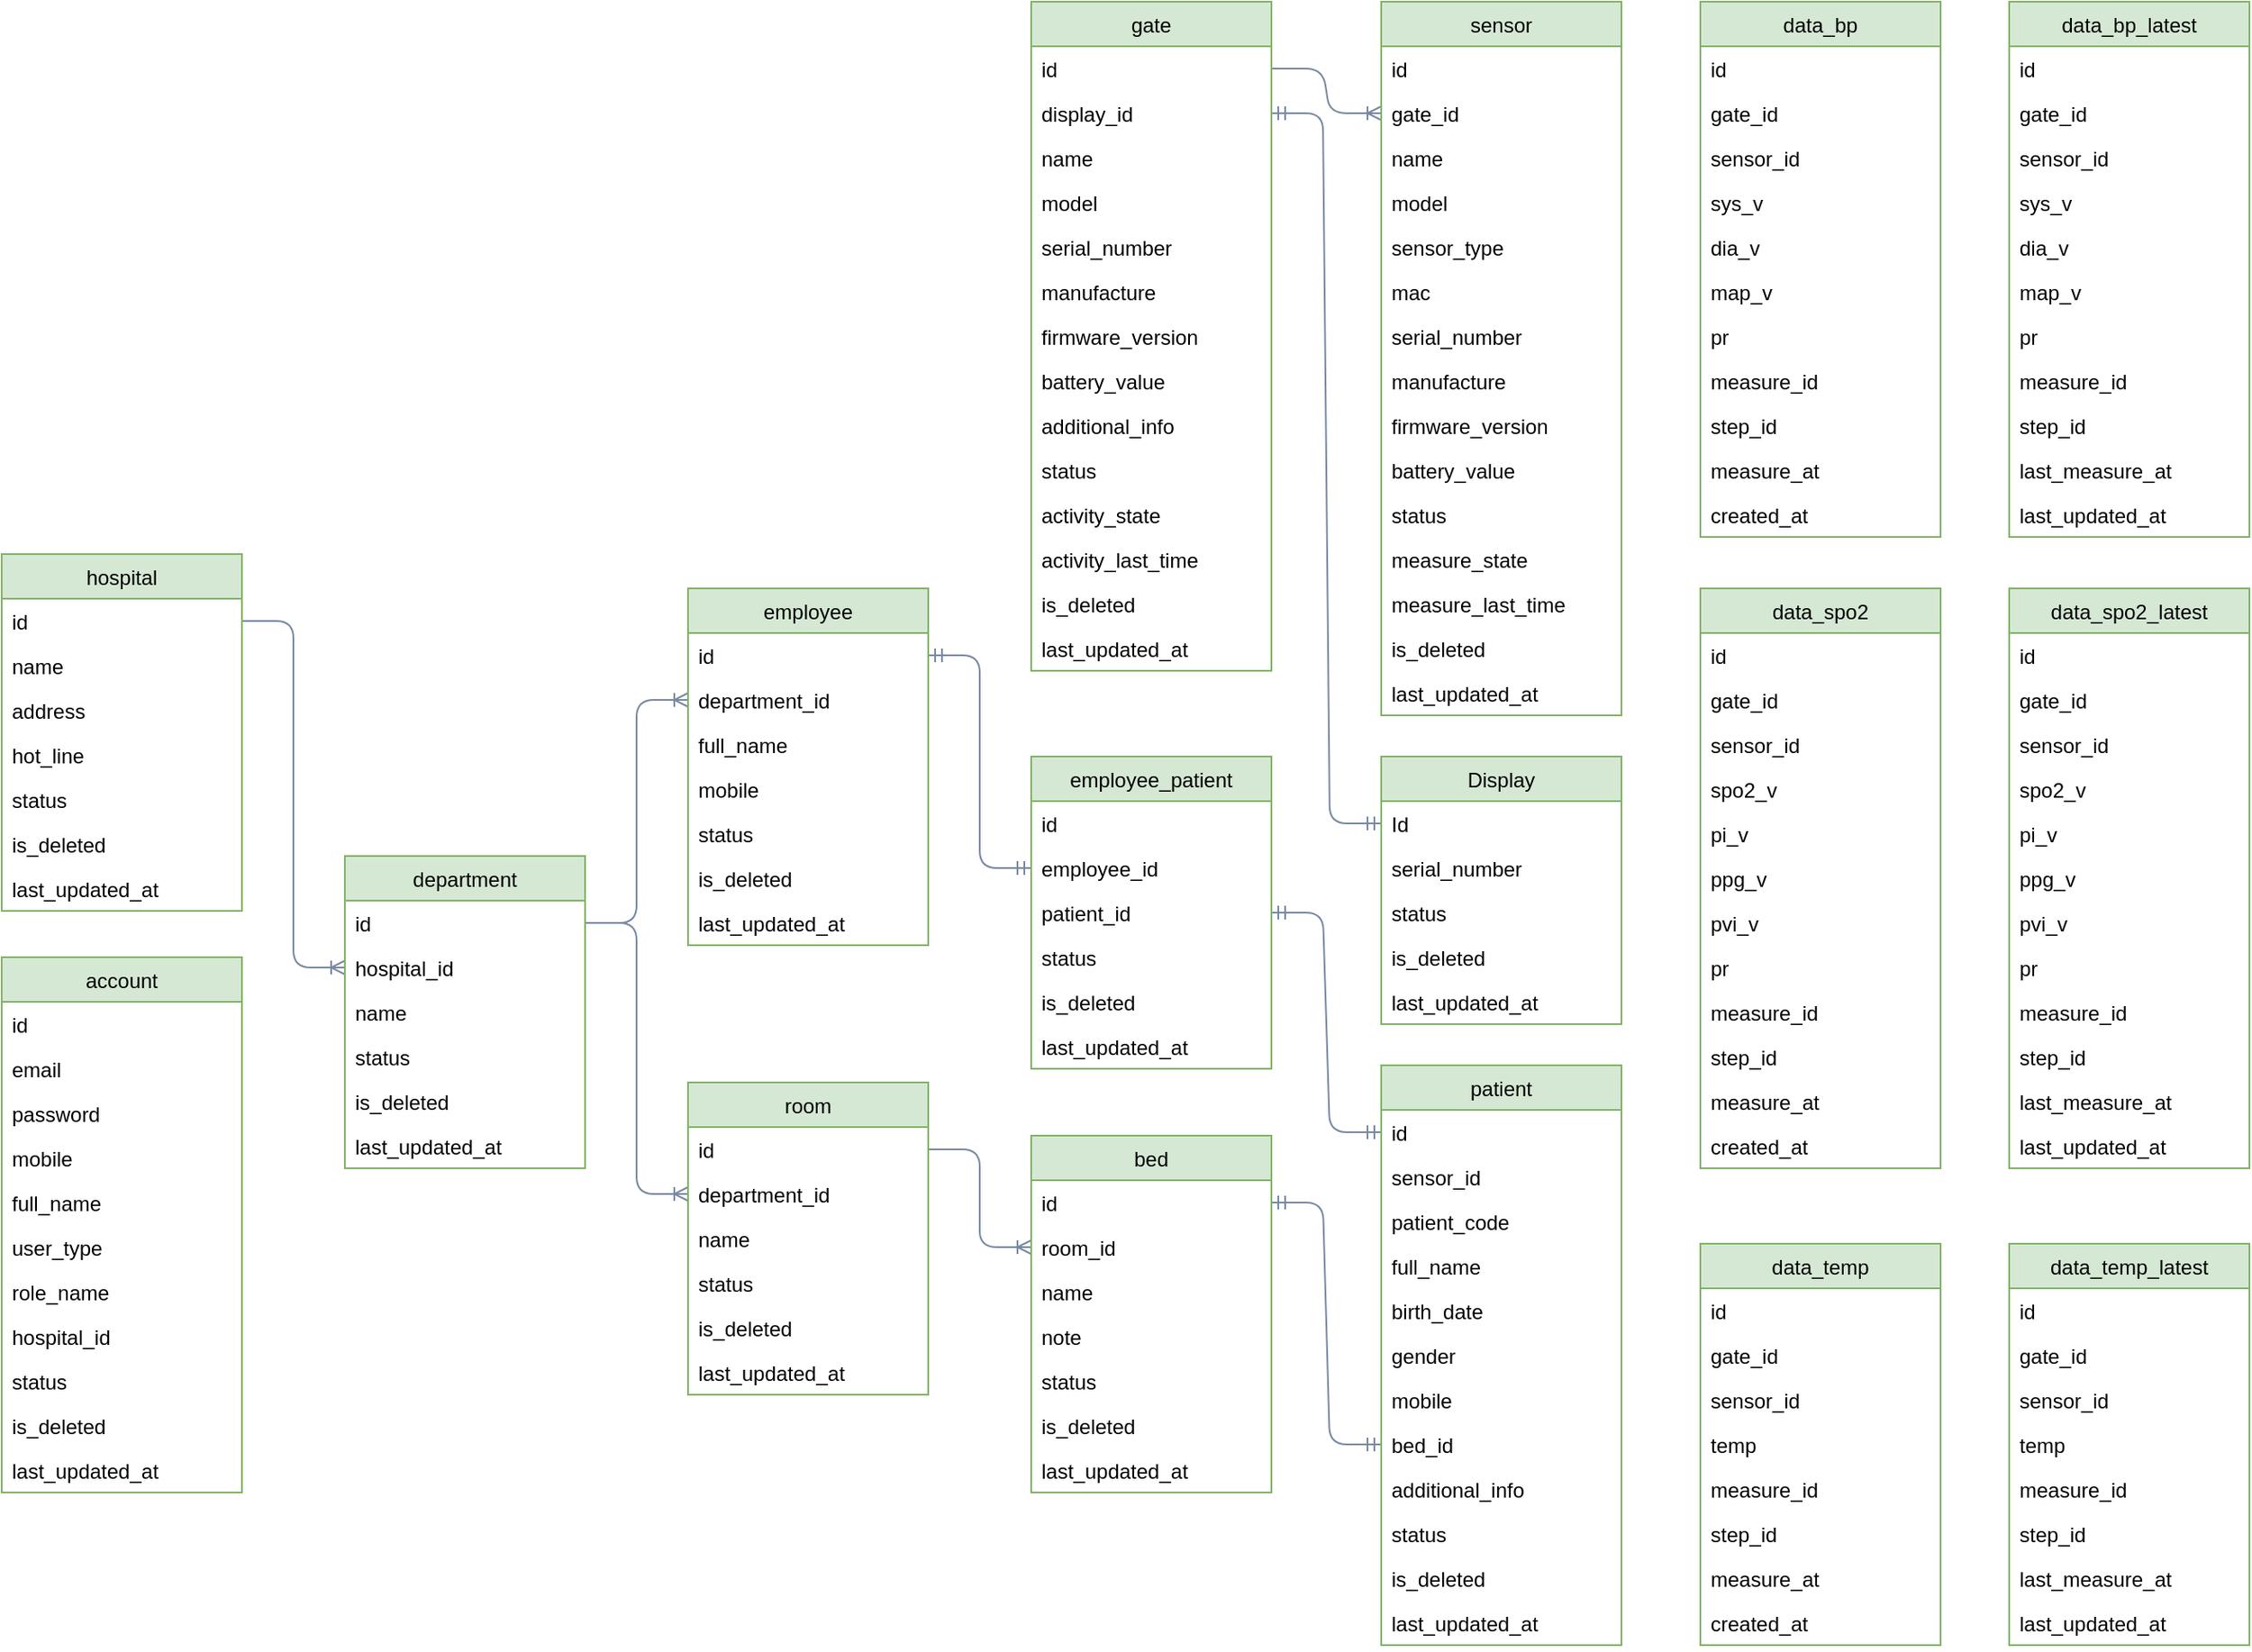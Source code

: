 <mxfile version="13.7.9" type="device"><diagram id="C5RBs43oDa-KdzZeNtuy" name="Page-1"><mxGraphModel dx="2112" dy="1750" grid="1" gridSize="10" guides="1" tooltips="1" connect="1" arrows="1" fold="1" page="1" pageScale="1" pageWidth="827" pageHeight="1169" math="0" shadow="0"><root><mxCell id="WIyWlLk6GJQsqaUBKTNV-0"/><mxCell id="WIyWlLk6GJQsqaUBKTNV-1" parent="WIyWlLk6GJQsqaUBKTNV-0"/><mxCell id="aF7vMDy2un4p1cmMdokC-149" style="edgeStyle=none;rounded=1;sketch=0;orthogonalLoop=1;jettySize=auto;html=1;exitX=0.75;exitY=0;exitDx=0;exitDy=0;strokeColor=#788AA3;fillColor=#B2C9AB;fontColor=#46495D;" parent="WIyWlLk6GJQsqaUBKTNV-1" source="aF7vMDy2un4p1cmMdokC-70" target="aF7vMDy2un4p1cmMdokC-70" edge="1"><mxGeometry relative="1" as="geometry"/></mxCell><mxCell id="aF7vMDy2un4p1cmMdokC-151" value="" style="edgeStyle=entityRelationEdgeStyle;fontSize=12;html=1;endArrow=ERmandOne;startArrow=ERmandOne;strokeColor=#788AA3;fillColor=#B2C9AB;exitX=1;exitY=0.5;exitDx=0;exitDy=0;entryX=0;entryY=0.5;entryDx=0;entryDy=0;" parent="WIyWlLk6GJQsqaUBKTNV-1" source="aF7vMDy2un4p1cmMdokC-120" target="aF7vMDy2un4p1cmMdokC-33" edge="1"><mxGeometry width="100" height="100" relative="1" as="geometry"><mxPoint x="190" y="110" as="sourcePoint"/><mxPoint x="70" y="-251" as="targetPoint"/></mxGeometry></mxCell><mxCell id="aF7vMDy2un4p1cmMdokC-152" value="" style="edgeStyle=entityRelationEdgeStyle;fontSize=12;html=1;endArrow=ERoneToMany;strokeColor=#788AA3;fillColor=#B2C9AB;exitX=1;exitY=0.5;exitDx=0;exitDy=0;entryX=0;entryY=0.5;entryDx=0;entryDy=0;" parent="WIyWlLk6GJQsqaUBKTNV-1" source="aF7vMDy2un4p1cmMdokC-119" target="aF7vMDy2un4p1cmMdokC-135" edge="1"><mxGeometry width="100" height="100" relative="1" as="geometry"><mxPoint x="200" y="210" as="sourcePoint"/><mxPoint x="300" y="110" as="targetPoint"/></mxGeometry></mxCell><mxCell id="aF7vMDy2un4p1cmMdokC-231" value="" style="edgeStyle=entityRelationEdgeStyle;fontSize=12;html=1;endArrow=ERmandOne;startArrow=ERmandOne;strokeColor=#788AA3;fillColor=#B2C9AB;exitX=1;exitY=0.5;exitDx=0;exitDy=0;entryX=0;entryY=0.5;entryDx=0;entryDy=0;" parent="WIyWlLk6GJQsqaUBKTNV-1" source="aF7vMDy2un4p1cmMdokC-210" target="aF7vMDy2un4p1cmMdokC-225" edge="1"><mxGeometry width="100" height="100" relative="1" as="geometry"><mxPoint x="140" y="350" as="sourcePoint"/><mxPoint x="240" y="250" as="targetPoint"/></mxGeometry></mxCell><mxCell id="aF7vMDy2un4p1cmMdokC-232" style="edgeStyle=none;rounded=1;sketch=0;orthogonalLoop=1;jettySize=auto;html=1;exitX=0.75;exitY=0;exitDx=0;exitDy=0;strokeColor=#788AA3;fillColor=#B2C9AB;fontColor=#46495D;" parent="WIyWlLk6GJQsqaUBKTNV-1" source="aF7vMDy2un4p1cmMdokC-223" target="aF7vMDy2un4p1cmMdokC-223" edge="1"><mxGeometry relative="1" as="geometry"/></mxCell><mxCell id="aF7vMDy2un4p1cmMdokC-233" value="" style="edgeStyle=entityRelationEdgeStyle;fontSize=12;html=1;endArrow=ERmandOne;startArrow=ERmandOne;strokeColor=#788AA3;fillColor=#B2C9AB;entryX=0;entryY=0.5;entryDx=0;entryDy=0;exitX=1;exitY=0.5;exitDx=0;exitDy=0;" parent="WIyWlLk6GJQsqaUBKTNV-1" source="aF7vMDy2un4p1cmMdokC-226" target="aF7vMDy2un4p1cmMdokC-184" edge="1"><mxGeometry width="100" height="100" relative="1" as="geometry"><mxPoint x="140" y="350" as="sourcePoint"/><mxPoint x="240" y="250" as="targetPoint"/></mxGeometry></mxCell><mxCell id="aF7vMDy2un4p1cmMdokC-83" value="data_spo2_latest" style="swimlane;fontStyle=0;childLayout=stackLayout;horizontal=1;startSize=26;fillColor=#d5e8d4;horizontalStack=0;resizeParent=1;resizeParentMax=0;resizeLast=0;collapsible=1;marginBottom=0;rounded=0;sketch=0;strokeColor=#82b366;" parent="WIyWlLk6GJQsqaUBKTNV-1" vertex="1"><mxGeometry x="640" y="42" width="140" height="338" as="geometry"/></mxCell><mxCell id="aF7vMDy2un4p1cmMdokC-84" value="id" style="text;strokeColor=none;fillColor=none;align=left;verticalAlign=top;spacingLeft=4;spacingRight=4;overflow=hidden;rotatable=0;points=[[0,0.5],[1,0.5]];portConstraint=eastwest;" parent="aF7vMDy2un4p1cmMdokC-83" vertex="1"><mxGeometry y="26" width="140" height="26" as="geometry"/></mxCell><mxCell id="aF7vMDy2un4p1cmMdokC-85" value="gate_id" style="text;strokeColor=none;fillColor=none;align=left;verticalAlign=top;spacingLeft=4;spacingRight=4;overflow=hidden;rotatable=0;points=[[0,0.5],[1,0.5]];portConstraint=eastwest;" parent="aF7vMDy2un4p1cmMdokC-83" vertex="1"><mxGeometry y="52" width="140" height="26" as="geometry"/></mxCell><mxCell id="aF7vMDy2un4p1cmMdokC-86" value="sensor_id" style="text;strokeColor=none;fillColor=none;align=left;verticalAlign=top;spacingLeft=4;spacingRight=4;overflow=hidden;rotatable=0;points=[[0,0.5],[1,0.5]];portConstraint=eastwest;" parent="aF7vMDy2un4p1cmMdokC-83" vertex="1"><mxGeometry y="78" width="140" height="26" as="geometry"/></mxCell><mxCell id="aF7vMDy2un4p1cmMdokC-87" value="spo2_v" style="text;strokeColor=none;fillColor=none;align=left;verticalAlign=top;spacingLeft=4;spacingRight=4;overflow=hidden;rotatable=0;points=[[0,0.5],[1,0.5]];portConstraint=eastwest;" parent="aF7vMDy2un4p1cmMdokC-83" vertex="1"><mxGeometry y="104" width="140" height="26" as="geometry"/></mxCell><mxCell id="aF7vMDy2un4p1cmMdokC-88" value="pi_v" style="text;strokeColor=none;fillColor=none;align=left;verticalAlign=top;spacingLeft=4;spacingRight=4;overflow=hidden;rotatable=0;points=[[0,0.5],[1,0.5]];portConstraint=eastwest;" parent="aF7vMDy2un4p1cmMdokC-83" vertex="1"><mxGeometry y="130" width="140" height="26" as="geometry"/></mxCell><mxCell id="aF7vMDy2un4p1cmMdokC-89" value="ppg_v" style="text;strokeColor=none;fillColor=none;align=left;verticalAlign=top;spacingLeft=4;spacingRight=4;overflow=hidden;rotatable=0;points=[[0,0.5],[1,0.5]];portConstraint=eastwest;" parent="aF7vMDy2un4p1cmMdokC-83" vertex="1"><mxGeometry y="156" width="140" height="26" as="geometry"/></mxCell><mxCell id="aF7vMDy2un4p1cmMdokC-90" value="pvi_v" style="text;strokeColor=none;fillColor=none;align=left;verticalAlign=top;spacingLeft=4;spacingRight=4;overflow=hidden;rotatable=0;points=[[0,0.5],[1,0.5]];portConstraint=eastwest;" parent="aF7vMDy2un4p1cmMdokC-83" vertex="1"><mxGeometry y="182" width="140" height="26" as="geometry"/></mxCell><mxCell id="aF7vMDy2un4p1cmMdokC-91" value="pr" style="text;strokeColor=none;fillColor=none;align=left;verticalAlign=top;spacingLeft=4;spacingRight=4;overflow=hidden;rotatable=0;points=[[0,0.5],[1,0.5]];portConstraint=eastwest;" parent="aF7vMDy2un4p1cmMdokC-83" vertex="1"><mxGeometry y="208" width="140" height="26" as="geometry"/></mxCell><mxCell id="aF7vMDy2un4p1cmMdokC-92" value="measure_id" style="text;strokeColor=none;fillColor=none;align=left;verticalAlign=top;spacingLeft=4;spacingRight=4;overflow=hidden;rotatable=0;points=[[0,0.5],[1,0.5]];portConstraint=eastwest;" parent="aF7vMDy2un4p1cmMdokC-83" vertex="1"><mxGeometry y="234" width="140" height="26" as="geometry"/></mxCell><mxCell id="aF7vMDy2un4p1cmMdokC-93" value="step_id" style="text;strokeColor=none;fillColor=none;align=left;verticalAlign=top;spacingLeft=4;spacingRight=4;overflow=hidden;rotatable=0;points=[[0,0.5],[1,0.5]];portConstraint=eastwest;" parent="aF7vMDy2un4p1cmMdokC-83" vertex="1"><mxGeometry y="260" width="140" height="26" as="geometry"/></mxCell><mxCell id="aF7vMDy2un4p1cmMdokC-94" value="last_measure_at" style="text;strokeColor=none;fillColor=none;align=left;verticalAlign=top;spacingLeft=4;spacingRight=4;overflow=hidden;rotatable=0;points=[[0,0.5],[1,0.5]];portConstraint=eastwest;" parent="aF7vMDy2un4p1cmMdokC-83" vertex="1"><mxGeometry y="286" width="140" height="26" as="geometry"/></mxCell><mxCell id="aF7vMDy2un4p1cmMdokC-95" value="last_updated_at" style="text;strokeColor=none;fillColor=none;align=left;verticalAlign=top;spacingLeft=4;spacingRight=4;overflow=hidden;rotatable=0;points=[[0,0.5],[1,0.5]];portConstraint=eastwest;" parent="aF7vMDy2un4p1cmMdokC-83" vertex="1"><mxGeometry y="312" width="140" height="26" as="geometry"/></mxCell><mxCell id="aF7vMDy2un4p1cmMdokC-70" value="data_spo2" style="swimlane;fontStyle=0;childLayout=stackLayout;horizontal=1;startSize=26;fillColor=#d5e8d4;horizontalStack=0;resizeParent=1;resizeParentMax=0;resizeLast=0;collapsible=1;marginBottom=0;rounded=0;sketch=0;strokeColor=#82b366;" parent="WIyWlLk6GJQsqaUBKTNV-1" vertex="1"><mxGeometry x="460" y="42" width="140" height="338" as="geometry"/></mxCell><mxCell id="aF7vMDy2un4p1cmMdokC-71" value="id" style="text;strokeColor=none;fillColor=none;align=left;verticalAlign=top;spacingLeft=4;spacingRight=4;overflow=hidden;rotatable=0;points=[[0,0.5],[1,0.5]];portConstraint=eastwest;" parent="aF7vMDy2un4p1cmMdokC-70" vertex="1"><mxGeometry y="26" width="140" height="26" as="geometry"/></mxCell><mxCell id="aF7vMDy2un4p1cmMdokC-72" value="gate_id" style="text;strokeColor=none;fillColor=none;align=left;verticalAlign=top;spacingLeft=4;spacingRight=4;overflow=hidden;rotatable=0;points=[[0,0.5],[1,0.5]];portConstraint=eastwest;" parent="aF7vMDy2un4p1cmMdokC-70" vertex="1"><mxGeometry y="52" width="140" height="26" as="geometry"/></mxCell><mxCell id="aF7vMDy2un4p1cmMdokC-73" value="sensor_id" style="text;strokeColor=none;fillColor=none;align=left;verticalAlign=top;spacingLeft=4;spacingRight=4;overflow=hidden;rotatable=0;points=[[0,0.5],[1,0.5]];portConstraint=eastwest;" parent="aF7vMDy2un4p1cmMdokC-70" vertex="1"><mxGeometry y="78" width="140" height="26" as="geometry"/></mxCell><mxCell id="aF7vMDy2un4p1cmMdokC-74" value="spo2_v" style="text;strokeColor=none;fillColor=none;align=left;verticalAlign=top;spacingLeft=4;spacingRight=4;overflow=hidden;rotatable=0;points=[[0,0.5],[1,0.5]];portConstraint=eastwest;" parent="aF7vMDy2un4p1cmMdokC-70" vertex="1"><mxGeometry y="104" width="140" height="26" as="geometry"/></mxCell><mxCell id="aF7vMDy2un4p1cmMdokC-75" value="pi_v" style="text;strokeColor=none;fillColor=none;align=left;verticalAlign=top;spacingLeft=4;spacingRight=4;overflow=hidden;rotatable=0;points=[[0,0.5],[1,0.5]];portConstraint=eastwest;" parent="aF7vMDy2un4p1cmMdokC-70" vertex="1"><mxGeometry y="130" width="140" height="26" as="geometry"/></mxCell><mxCell id="aF7vMDy2un4p1cmMdokC-76" value="ppg_v" style="text;strokeColor=none;fillColor=none;align=left;verticalAlign=top;spacingLeft=4;spacingRight=4;overflow=hidden;rotatable=0;points=[[0,0.5],[1,0.5]];portConstraint=eastwest;" parent="aF7vMDy2un4p1cmMdokC-70" vertex="1"><mxGeometry y="156" width="140" height="26" as="geometry"/></mxCell><mxCell id="aF7vMDy2un4p1cmMdokC-77" value="pvi_v" style="text;strokeColor=none;fillColor=none;align=left;verticalAlign=top;spacingLeft=4;spacingRight=4;overflow=hidden;rotatable=0;points=[[0,0.5],[1,0.5]];portConstraint=eastwest;" parent="aF7vMDy2un4p1cmMdokC-70" vertex="1"><mxGeometry y="182" width="140" height="26" as="geometry"/></mxCell><mxCell id="aF7vMDy2un4p1cmMdokC-78" value="pr" style="text;strokeColor=none;fillColor=none;align=left;verticalAlign=top;spacingLeft=4;spacingRight=4;overflow=hidden;rotatable=0;points=[[0,0.5],[1,0.5]];portConstraint=eastwest;" parent="aF7vMDy2un4p1cmMdokC-70" vertex="1"><mxGeometry y="208" width="140" height="26" as="geometry"/></mxCell><mxCell id="aF7vMDy2un4p1cmMdokC-79" value="measure_id" style="text;strokeColor=none;fillColor=none;align=left;verticalAlign=top;spacingLeft=4;spacingRight=4;overflow=hidden;rotatable=0;points=[[0,0.5],[1,0.5]];portConstraint=eastwest;" parent="aF7vMDy2un4p1cmMdokC-70" vertex="1"><mxGeometry y="234" width="140" height="26" as="geometry"/></mxCell><mxCell id="aF7vMDy2un4p1cmMdokC-80" value="step_id" style="text;strokeColor=none;fillColor=none;align=left;verticalAlign=top;spacingLeft=4;spacingRight=4;overflow=hidden;rotatable=0;points=[[0,0.5],[1,0.5]];portConstraint=eastwest;" parent="aF7vMDy2un4p1cmMdokC-70" vertex="1"><mxGeometry y="260" width="140" height="26" as="geometry"/></mxCell><mxCell id="aF7vMDy2un4p1cmMdokC-81" value="measure_at" style="text;strokeColor=none;fillColor=none;align=left;verticalAlign=top;spacingLeft=4;spacingRight=4;overflow=hidden;rotatable=0;points=[[0,0.5],[1,0.5]];portConstraint=eastwest;" parent="aF7vMDy2un4p1cmMdokC-70" vertex="1"><mxGeometry y="286" width="140" height="26" as="geometry"/></mxCell><mxCell id="aF7vMDy2un4p1cmMdokC-82" value="created_at" style="text;strokeColor=none;fillColor=none;align=left;verticalAlign=top;spacingLeft=4;spacingRight=4;overflow=hidden;rotatable=0;points=[[0,0.5],[1,0.5]];portConstraint=eastwest;" parent="aF7vMDy2un4p1cmMdokC-70" vertex="1"><mxGeometry y="312" width="140" height="26" as="geometry"/></mxCell><mxCell id="aF7vMDy2un4p1cmMdokC-251" value="" style="edgeStyle=entityRelationEdgeStyle;fontSize=12;html=1;endArrow=ERoneToMany;strokeColor=#788AA3;fillColor=#B2C9AB;entryX=0;entryY=0.5;entryDx=0;entryDy=0;" parent="WIyWlLk6GJQsqaUBKTNV-1" source="aF7vMDy2un4p1cmMdokC-235" target="aF7vMDy2un4p1cmMdokC-244" edge="1"><mxGeometry width="100" height="100" relative="1" as="geometry"><mxPoint x="10" y="567" as="sourcePoint"/><mxPoint x="110" y="467" as="targetPoint"/></mxGeometry></mxCell><mxCell id="aF7vMDy2un4p1cmMdokC-252" value="" style="edgeStyle=entityRelationEdgeStyle;fontSize=12;html=1;endArrow=ERmandOne;startArrow=ERmandOne;strokeColor=#788AA3;fillColor=#B2C9AB;exitX=1;exitY=0.5;exitDx=0;exitDy=0;entryX=0;entryY=0.5;entryDx=0;entryDy=0;" parent="WIyWlLk6GJQsqaUBKTNV-1" source="aF7vMDy2un4p1cmMdokC-243" target="aF7vMDy2un4p1cmMdokC-191" edge="1"><mxGeometry width="100" height="100" relative="1" as="geometry"><mxPoint x="220" y="550" as="sourcePoint"/><mxPoint x="320" y="450" as="targetPoint"/></mxGeometry></mxCell><mxCell id="aF7vMDy2un4p1cmMdokC-269" value="" style="edgeStyle=entityRelationEdgeStyle;fontSize=12;html=1;endArrow=ERoneToMany;strokeColor=#788AA3;fillColor=#B2C9AB;" parent="WIyWlLk6GJQsqaUBKTNV-1" source="aF7vMDy2un4p1cmMdokC-254" target="aF7vMDy2un4p1cmMdokC-263" edge="1"><mxGeometry width="100" height="100" relative="1" as="geometry"><mxPoint x="-240" y="100" as="sourcePoint"/><mxPoint x="-140" as="targetPoint"/></mxGeometry></mxCell><mxCell id="aF7vMDy2un4p1cmMdokC-242" value="bed" style="swimlane;fontStyle=0;childLayout=stackLayout;horizontal=1;startSize=26;fillColor=#d5e8d4;horizontalStack=0;resizeParent=1;resizeParentMax=0;resizeLast=0;collapsible=1;marginBottom=0;rounded=0;sketch=0;strokeColor=#82b366;" parent="WIyWlLk6GJQsqaUBKTNV-1" vertex="1"><mxGeometry x="70" y="361" width="140" height="208" as="geometry"/></mxCell><mxCell id="aF7vMDy2un4p1cmMdokC-243" value="id" style="text;strokeColor=none;fillColor=none;align=left;verticalAlign=top;spacingLeft=4;spacingRight=4;overflow=hidden;rotatable=0;points=[[0,0.5],[1,0.5]];portConstraint=eastwest;" parent="aF7vMDy2un4p1cmMdokC-242" vertex="1"><mxGeometry y="26" width="140" height="26" as="geometry"/></mxCell><mxCell id="aF7vMDy2un4p1cmMdokC-244" value="room_id" style="text;strokeColor=none;fillColor=none;align=left;verticalAlign=top;spacingLeft=4;spacingRight=4;overflow=hidden;rotatable=0;points=[[0,0.5],[1,0.5]];portConstraint=eastwest;" parent="aF7vMDy2un4p1cmMdokC-242" vertex="1"><mxGeometry y="52" width="140" height="26" as="geometry"/></mxCell><mxCell id="aF7vMDy2un4p1cmMdokC-245" value="name" style="text;strokeColor=none;fillColor=none;align=left;verticalAlign=top;spacingLeft=4;spacingRight=4;overflow=hidden;rotatable=0;points=[[0,0.5],[1,0.5]];portConstraint=eastwest;" parent="aF7vMDy2un4p1cmMdokC-242" vertex="1"><mxGeometry y="78" width="140" height="26" as="geometry"/></mxCell><mxCell id="aF7vMDy2un4p1cmMdokC-246" value="note" style="text;strokeColor=none;fillColor=none;align=left;verticalAlign=top;spacingLeft=4;spacingRight=4;overflow=hidden;rotatable=0;points=[[0,0.5],[1,0.5]];portConstraint=eastwest;" parent="aF7vMDy2un4p1cmMdokC-242" vertex="1"><mxGeometry y="104" width="140" height="26" as="geometry"/></mxCell><mxCell id="aF7vMDy2un4p1cmMdokC-247" value="status" style="text;strokeColor=none;fillColor=none;align=left;verticalAlign=top;spacingLeft=4;spacingRight=4;overflow=hidden;rotatable=0;points=[[0,0.5],[1,0.5]];portConstraint=eastwest;" parent="aF7vMDy2un4p1cmMdokC-242" vertex="1"><mxGeometry y="130" width="140" height="26" as="geometry"/></mxCell><mxCell id="aF7vMDy2un4p1cmMdokC-248" value="is_deleted" style="text;strokeColor=none;fillColor=none;align=left;verticalAlign=top;spacingLeft=4;spacingRight=4;overflow=hidden;rotatable=0;points=[[0,0.5],[1,0.5]];portConstraint=eastwest;" parent="aF7vMDy2un4p1cmMdokC-242" vertex="1"><mxGeometry y="156" width="140" height="26" as="geometry"/></mxCell><mxCell id="aF7vMDy2un4p1cmMdokC-249" value="last_updated_at" style="text;strokeColor=none;fillColor=none;align=left;verticalAlign=top;spacingLeft=4;spacingRight=4;overflow=hidden;rotatable=0;points=[[0,0.5],[1,0.5]];portConstraint=eastwest;" parent="aF7vMDy2un4p1cmMdokC-242" vertex="1"><mxGeometry y="182" width="140" height="26" as="geometry"/></mxCell><mxCell id="aF7vMDy2un4p1cmMdokC-223" value="employee_patient" style="swimlane;fontStyle=0;childLayout=stackLayout;horizontal=1;startSize=26;fillColor=#d5e8d4;horizontalStack=0;resizeParent=1;resizeParentMax=0;resizeLast=0;collapsible=1;marginBottom=0;rounded=0;sketch=0;strokeColor=#82b366;" parent="WIyWlLk6GJQsqaUBKTNV-1" vertex="1"><mxGeometry x="70" y="140" width="140" height="182" as="geometry"/></mxCell><mxCell id="aF7vMDy2un4p1cmMdokC-224" value="id" style="text;strokeColor=none;fillColor=none;align=left;verticalAlign=top;spacingLeft=4;spacingRight=4;overflow=hidden;rotatable=0;points=[[0,0.5],[1,0.5]];portConstraint=eastwest;" parent="aF7vMDy2un4p1cmMdokC-223" vertex="1"><mxGeometry y="26" width="140" height="26" as="geometry"/></mxCell><mxCell id="aF7vMDy2un4p1cmMdokC-225" value="employee_id" style="text;strokeColor=none;fillColor=none;align=left;verticalAlign=top;spacingLeft=4;spacingRight=4;overflow=hidden;rotatable=0;points=[[0,0.5],[1,0.5]];portConstraint=eastwest;" parent="aF7vMDy2un4p1cmMdokC-223" vertex="1"><mxGeometry y="52" width="140" height="26" as="geometry"/></mxCell><mxCell id="aF7vMDy2un4p1cmMdokC-226" value="patient_id" style="text;strokeColor=none;fillColor=none;align=left;verticalAlign=top;spacingLeft=4;spacingRight=4;overflow=hidden;rotatable=0;points=[[0,0.5],[1,0.5]];portConstraint=eastwest;" parent="aF7vMDy2un4p1cmMdokC-223" vertex="1"><mxGeometry y="78" width="140" height="26" as="geometry"/></mxCell><mxCell id="aF7vMDy2un4p1cmMdokC-227" value="status" style="text;strokeColor=none;fillColor=none;align=left;verticalAlign=top;spacingLeft=4;spacingRight=4;overflow=hidden;rotatable=0;points=[[0,0.5],[1,0.5]];portConstraint=eastwest;" parent="aF7vMDy2un4p1cmMdokC-223" vertex="1"><mxGeometry y="104" width="140" height="26" as="geometry"/></mxCell><mxCell id="aF7vMDy2un4p1cmMdokC-228" value="is_deleted" style="text;strokeColor=none;fillColor=none;align=left;verticalAlign=top;spacingLeft=4;spacingRight=4;overflow=hidden;rotatable=0;points=[[0,0.5],[1,0.5]];portConstraint=eastwest;" parent="aF7vMDy2un4p1cmMdokC-223" vertex="1"><mxGeometry y="130" width="140" height="26" as="geometry"/></mxCell><mxCell id="aF7vMDy2un4p1cmMdokC-229" value="last_updated_at" style="text;strokeColor=none;fillColor=none;align=left;verticalAlign=top;spacingLeft=4;spacingRight=4;overflow=hidden;rotatable=0;points=[[0,0.5],[1,0.5]];portConstraint=eastwest;" parent="aF7vMDy2un4p1cmMdokC-223" vertex="1"><mxGeometry y="156" width="140" height="26" as="geometry"/></mxCell><mxCell id="aF7vMDy2un4p1cmMdokC-272" value="" style="edgeStyle=entityRelationEdgeStyle;fontSize=12;html=1;endArrow=ERoneToMany;strokeColor=#788AA3;fillColor=#B2C9AB;entryX=0;entryY=0.5;entryDx=0;entryDy=0;" parent="WIyWlLk6GJQsqaUBKTNV-1" source="aF7vMDy2un4p1cmMdokC-262" target="aF7vMDy2un4p1cmMdokC-236" edge="1"><mxGeometry width="100" height="100" relative="1" as="geometry"><mxPoint x="-200" y="461" as="sourcePoint"/><mxPoint x="-100" y="361" as="targetPoint"/></mxGeometry></mxCell><mxCell id="aF7vMDy2un4p1cmMdokC-234" value="room" style="swimlane;fontStyle=0;childLayout=stackLayout;horizontal=1;startSize=26;fillColor=#d5e8d4;horizontalStack=0;resizeParent=1;resizeParentMax=0;resizeLast=0;collapsible=1;marginBottom=0;rounded=0;sketch=0;strokeColor=#82b366;" parent="WIyWlLk6GJQsqaUBKTNV-1" vertex="1"><mxGeometry x="-130" y="330" width="140" height="182" as="geometry"/></mxCell><mxCell id="aF7vMDy2un4p1cmMdokC-235" value="id" style="text;strokeColor=none;fillColor=none;align=left;verticalAlign=top;spacingLeft=4;spacingRight=4;overflow=hidden;rotatable=0;points=[[0,0.5],[1,0.5]];portConstraint=eastwest;" parent="aF7vMDy2un4p1cmMdokC-234" vertex="1"><mxGeometry y="26" width="140" height="26" as="geometry"/></mxCell><mxCell id="aF7vMDy2un4p1cmMdokC-236" value="department_id" style="text;strokeColor=none;fillColor=none;align=left;verticalAlign=top;spacingLeft=4;spacingRight=4;overflow=hidden;rotatable=0;points=[[0,0.5],[1,0.5]];portConstraint=eastwest;" parent="aF7vMDy2un4p1cmMdokC-234" vertex="1"><mxGeometry y="52" width="140" height="26" as="geometry"/></mxCell><mxCell id="aF7vMDy2un4p1cmMdokC-237" value="name" style="text;strokeColor=none;fillColor=none;align=left;verticalAlign=top;spacingLeft=4;spacingRight=4;overflow=hidden;rotatable=0;points=[[0,0.5],[1,0.5]];portConstraint=eastwest;" parent="aF7vMDy2un4p1cmMdokC-234" vertex="1"><mxGeometry y="78" width="140" height="26" as="geometry"/></mxCell><mxCell id="aF7vMDy2un4p1cmMdokC-238" value="status" style="text;strokeColor=none;fillColor=none;align=left;verticalAlign=top;spacingLeft=4;spacingRight=4;overflow=hidden;rotatable=0;points=[[0,0.5],[1,0.5]];portConstraint=eastwest;" parent="aF7vMDy2un4p1cmMdokC-234" vertex="1"><mxGeometry y="104" width="140" height="26" as="geometry"/></mxCell><mxCell id="aF7vMDy2un4p1cmMdokC-239" value="is_deleted" style="text;strokeColor=none;fillColor=none;align=left;verticalAlign=top;spacingLeft=4;spacingRight=4;overflow=hidden;rotatable=0;points=[[0,0.5],[1,0.5]];portConstraint=eastwest;" parent="aF7vMDy2un4p1cmMdokC-234" vertex="1"><mxGeometry y="130" width="140" height="26" as="geometry"/></mxCell><mxCell id="aF7vMDy2un4p1cmMdokC-240" value="last_updated_at" style="text;strokeColor=none;fillColor=none;align=left;verticalAlign=top;spacingLeft=4;spacingRight=4;overflow=hidden;rotatable=0;points=[[0,0.5],[1,0.5]];portConstraint=eastwest;" parent="aF7vMDy2un4p1cmMdokC-234" vertex="1"><mxGeometry y="156" width="140" height="26" as="geometry"/></mxCell><mxCell id="aF7vMDy2un4p1cmMdokC-273" value="" style="edgeStyle=entityRelationEdgeStyle;fontSize=12;html=1;endArrow=ERoneToMany;strokeColor=#788AA3;fillColor=#B2C9AB;entryX=0;entryY=0.5;entryDx=0;entryDy=0;" parent="WIyWlLk6GJQsqaUBKTNV-1" source="aF7vMDy2un4p1cmMdokC-262" target="aF7vMDy2un4p1cmMdokC-211" edge="1"><mxGeometry width="100" height="100" relative="1" as="geometry"><mxPoint x="-20" y="300" as="sourcePoint"/><mxPoint x="80" y="200" as="targetPoint"/></mxGeometry></mxCell><mxCell id="aF7vMDy2un4p1cmMdokC-209" value="employee" style="swimlane;fontStyle=0;childLayout=stackLayout;horizontal=1;startSize=26;fillColor=#d5e8d4;horizontalStack=0;resizeParent=1;resizeParentMax=0;resizeLast=0;collapsible=1;marginBottom=0;rounded=0;sketch=0;strokeColor=#82b366;" parent="WIyWlLk6GJQsqaUBKTNV-1" vertex="1"><mxGeometry x="-130" y="42" width="140" height="208" as="geometry"/></mxCell><mxCell id="aF7vMDy2un4p1cmMdokC-210" value="id" style="text;strokeColor=none;fillColor=none;align=left;verticalAlign=top;spacingLeft=4;spacingRight=4;overflow=hidden;rotatable=0;points=[[0,0.5],[1,0.5]];portConstraint=eastwest;" parent="aF7vMDy2un4p1cmMdokC-209" vertex="1"><mxGeometry y="26" width="140" height="26" as="geometry"/></mxCell><mxCell id="aF7vMDy2un4p1cmMdokC-211" value="department_id" style="text;strokeColor=none;fillColor=none;align=left;verticalAlign=top;spacingLeft=4;spacingRight=4;overflow=hidden;rotatable=0;points=[[0,0.5],[1,0.5]];portConstraint=eastwest;" parent="aF7vMDy2un4p1cmMdokC-209" vertex="1"><mxGeometry y="52" width="140" height="26" as="geometry"/></mxCell><mxCell id="aF7vMDy2un4p1cmMdokC-212" value="full_name" style="text;strokeColor=none;fillColor=none;align=left;verticalAlign=top;spacingLeft=4;spacingRight=4;overflow=hidden;rotatable=0;points=[[0,0.5],[1,0.5]];portConstraint=eastwest;" parent="aF7vMDy2un4p1cmMdokC-209" vertex="1"><mxGeometry y="78" width="140" height="26" as="geometry"/></mxCell><mxCell id="aF7vMDy2un4p1cmMdokC-213" value="mobile" style="text;strokeColor=none;fillColor=none;align=left;verticalAlign=top;spacingLeft=4;spacingRight=4;overflow=hidden;rotatable=0;points=[[0,0.5],[1,0.5]];portConstraint=eastwest;" parent="aF7vMDy2un4p1cmMdokC-209" vertex="1"><mxGeometry y="104" width="140" height="26" as="geometry"/></mxCell><mxCell id="aF7vMDy2un4p1cmMdokC-214" value="status" style="text;strokeColor=none;fillColor=none;align=left;verticalAlign=top;spacingLeft=4;spacingRight=4;overflow=hidden;rotatable=0;points=[[0,0.5],[1,0.5]];portConstraint=eastwest;" parent="aF7vMDy2un4p1cmMdokC-209" vertex="1"><mxGeometry y="130" width="140" height="26" as="geometry"/></mxCell><mxCell id="aF7vMDy2un4p1cmMdokC-215" value="is_deleted" style="text;strokeColor=none;fillColor=none;align=left;verticalAlign=top;spacingLeft=4;spacingRight=4;overflow=hidden;rotatable=0;points=[[0,0.5],[1,0.5]];portConstraint=eastwest;" parent="aF7vMDy2un4p1cmMdokC-209" vertex="1"><mxGeometry y="156" width="140" height="26" as="geometry"/></mxCell><mxCell id="aF7vMDy2un4p1cmMdokC-216" value="last_updated_at" style="text;strokeColor=none;fillColor=none;align=left;verticalAlign=top;spacingLeft=4;spacingRight=4;overflow=hidden;rotatable=0;points=[[0,0.5],[1,0.5]];portConstraint=eastwest;" parent="aF7vMDy2un4p1cmMdokC-209" vertex="1"><mxGeometry y="182" width="140" height="26" as="geometry"/></mxCell><mxCell id="aF7vMDy2un4p1cmMdokC-261" value="department" style="swimlane;fontStyle=0;childLayout=stackLayout;horizontal=1;startSize=26;fillColor=#d5e8d4;horizontalStack=0;resizeParent=1;resizeParentMax=0;resizeLast=0;collapsible=1;marginBottom=0;rounded=0;sketch=0;strokeColor=#82b366;" parent="WIyWlLk6GJQsqaUBKTNV-1" vertex="1"><mxGeometry x="-330" y="198" width="140" height="182" as="geometry"/></mxCell><mxCell id="aF7vMDy2un4p1cmMdokC-262" value="id" style="text;strokeColor=none;fillColor=none;align=left;verticalAlign=top;spacingLeft=4;spacingRight=4;overflow=hidden;rotatable=0;points=[[0,0.5],[1,0.5]];portConstraint=eastwest;" parent="aF7vMDy2un4p1cmMdokC-261" vertex="1"><mxGeometry y="26" width="140" height="26" as="geometry"/></mxCell><mxCell id="aF7vMDy2un4p1cmMdokC-263" value="hospital_id" style="text;strokeColor=none;fillColor=none;align=left;verticalAlign=top;spacingLeft=4;spacingRight=4;overflow=hidden;rotatable=0;points=[[0,0.5],[1,0.5]];portConstraint=eastwest;" parent="aF7vMDy2un4p1cmMdokC-261" vertex="1"><mxGeometry y="52" width="140" height="26" as="geometry"/></mxCell><mxCell id="aF7vMDy2un4p1cmMdokC-264" value="name" style="text;strokeColor=none;fillColor=none;align=left;verticalAlign=top;spacingLeft=4;spacingRight=4;overflow=hidden;rotatable=0;points=[[0,0.5],[1,0.5]];portConstraint=eastwest;" parent="aF7vMDy2un4p1cmMdokC-261" vertex="1"><mxGeometry y="78" width="140" height="26" as="geometry"/></mxCell><mxCell id="aF7vMDy2un4p1cmMdokC-265" value="status" style="text;strokeColor=none;fillColor=none;align=left;verticalAlign=top;spacingLeft=4;spacingRight=4;overflow=hidden;rotatable=0;points=[[0,0.5],[1,0.5]];portConstraint=eastwest;" parent="aF7vMDy2un4p1cmMdokC-261" vertex="1"><mxGeometry y="104" width="140" height="26" as="geometry"/></mxCell><mxCell id="aF7vMDy2un4p1cmMdokC-266" value="is_deleted" style="text;strokeColor=none;fillColor=none;align=left;verticalAlign=top;spacingLeft=4;spacingRight=4;overflow=hidden;rotatable=0;points=[[0,0.5],[1,0.5]];portConstraint=eastwest;" parent="aF7vMDy2un4p1cmMdokC-261" vertex="1"><mxGeometry y="130" width="140" height="26" as="geometry"/></mxCell><mxCell id="aF7vMDy2un4p1cmMdokC-267" value="last_updated_at" style="text;strokeColor=none;fillColor=none;align=left;verticalAlign=top;spacingLeft=4;spacingRight=4;overflow=hidden;rotatable=0;points=[[0,0.5],[1,0.5]];portConstraint=eastwest;" parent="aF7vMDy2un4p1cmMdokC-261" vertex="1"><mxGeometry y="156" width="140" height="26" as="geometry"/></mxCell><mxCell id="aF7vMDy2un4p1cmMdokC-253" value="hospital" style="swimlane;fontStyle=0;childLayout=stackLayout;horizontal=1;startSize=26;fillColor=#d5e8d4;horizontalStack=0;resizeParent=1;resizeParentMax=0;resizeLast=0;collapsible=1;marginBottom=0;rounded=0;sketch=0;strokeColor=#82b366;" parent="WIyWlLk6GJQsqaUBKTNV-1" vertex="1"><mxGeometry x="-530" y="22" width="140" height="208" as="geometry"/></mxCell><mxCell id="aF7vMDy2un4p1cmMdokC-254" value="id" style="text;strokeColor=none;fillColor=none;align=left;verticalAlign=top;spacingLeft=4;spacingRight=4;overflow=hidden;rotatable=0;points=[[0,0.5],[1,0.5]];portConstraint=eastwest;" parent="aF7vMDy2un4p1cmMdokC-253" vertex="1"><mxGeometry y="26" width="140" height="26" as="geometry"/></mxCell><mxCell id="aF7vMDy2un4p1cmMdokC-255" value="name" style="text;strokeColor=none;fillColor=none;align=left;verticalAlign=top;spacingLeft=4;spacingRight=4;overflow=hidden;rotatable=0;points=[[0,0.5],[1,0.5]];portConstraint=eastwest;" parent="aF7vMDy2un4p1cmMdokC-253" vertex="1"><mxGeometry y="52" width="140" height="26" as="geometry"/></mxCell><mxCell id="aF7vMDy2un4p1cmMdokC-256" value="address" style="text;strokeColor=none;fillColor=none;align=left;verticalAlign=top;spacingLeft=4;spacingRight=4;overflow=hidden;rotatable=0;points=[[0,0.5],[1,0.5]];portConstraint=eastwest;" parent="aF7vMDy2un4p1cmMdokC-253" vertex="1"><mxGeometry y="78" width="140" height="26" as="geometry"/></mxCell><mxCell id="aF7vMDy2un4p1cmMdokC-257" value="hot_line" style="text;strokeColor=none;fillColor=none;align=left;verticalAlign=top;spacingLeft=4;spacingRight=4;overflow=hidden;rotatable=0;points=[[0,0.5],[1,0.5]];portConstraint=eastwest;" parent="aF7vMDy2un4p1cmMdokC-253" vertex="1"><mxGeometry y="104" width="140" height="26" as="geometry"/></mxCell><mxCell id="aF7vMDy2un4p1cmMdokC-258" value="status" style="text;strokeColor=none;fillColor=none;align=left;verticalAlign=top;spacingLeft=4;spacingRight=4;overflow=hidden;rotatable=0;points=[[0,0.5],[1,0.5]];portConstraint=eastwest;" parent="aF7vMDy2un4p1cmMdokC-253" vertex="1"><mxGeometry y="130" width="140" height="26" as="geometry"/></mxCell><mxCell id="aF7vMDy2un4p1cmMdokC-259" value="is_deleted" style="text;strokeColor=none;fillColor=none;align=left;verticalAlign=top;spacingLeft=4;spacingRight=4;overflow=hidden;rotatable=0;points=[[0,0.5],[1,0.5]];portConstraint=eastwest;" parent="aF7vMDy2un4p1cmMdokC-253" vertex="1"><mxGeometry y="156" width="140" height="26" as="geometry"/></mxCell><mxCell id="aF7vMDy2un4p1cmMdokC-260" value="last_updated_at" style="text;strokeColor=none;fillColor=none;align=left;verticalAlign=top;spacingLeft=4;spacingRight=4;overflow=hidden;rotatable=0;points=[[0,0.5],[1,0.5]];portConstraint=eastwest;" parent="aF7vMDy2un4p1cmMdokC-253" vertex="1"><mxGeometry y="182" width="140" height="26" as="geometry"/></mxCell><mxCell id="aF7vMDy2un4p1cmMdokC-167" value="account" style="swimlane;fontStyle=0;childLayout=stackLayout;horizontal=1;startSize=26;fillColor=#d5e8d4;horizontalStack=0;resizeParent=1;resizeParentMax=0;resizeLast=0;collapsible=1;marginBottom=0;rounded=0;sketch=0;strokeColor=#82b366;" parent="WIyWlLk6GJQsqaUBKTNV-1" vertex="1"><mxGeometry x="-530" y="257" width="140" height="312" as="geometry"/></mxCell><mxCell id="aF7vMDy2un4p1cmMdokC-168" value="id" style="text;strokeColor=none;fillColor=none;align=left;verticalAlign=top;spacingLeft=4;spacingRight=4;overflow=hidden;rotatable=0;points=[[0,0.5],[1,0.5]];portConstraint=eastwest;" parent="aF7vMDy2un4p1cmMdokC-167" vertex="1"><mxGeometry y="26" width="140" height="26" as="geometry"/></mxCell><mxCell id="aF7vMDy2un4p1cmMdokC-169" value="email" style="text;strokeColor=none;fillColor=none;align=left;verticalAlign=top;spacingLeft=4;spacingRight=4;overflow=hidden;rotatable=0;points=[[0,0.5],[1,0.5]];portConstraint=eastwest;" parent="aF7vMDy2un4p1cmMdokC-167" vertex="1"><mxGeometry y="52" width="140" height="26" as="geometry"/></mxCell><mxCell id="aF7vMDy2un4p1cmMdokC-170" value="password" style="text;strokeColor=none;fillColor=none;align=left;verticalAlign=top;spacingLeft=4;spacingRight=4;overflow=hidden;rotatable=0;points=[[0,0.5],[1,0.5]];portConstraint=eastwest;" parent="aF7vMDy2un4p1cmMdokC-167" vertex="1"><mxGeometry y="78" width="140" height="26" as="geometry"/></mxCell><mxCell id="aF7vMDy2un4p1cmMdokC-171" value="mobile" style="text;strokeColor=none;fillColor=none;align=left;verticalAlign=top;spacingLeft=4;spacingRight=4;overflow=hidden;rotatable=0;points=[[0,0.5],[1,0.5]];portConstraint=eastwest;" parent="aF7vMDy2un4p1cmMdokC-167" vertex="1"><mxGeometry y="104" width="140" height="26" as="geometry"/></mxCell><mxCell id="aF7vMDy2un4p1cmMdokC-172" value="full_name" style="text;strokeColor=none;fillColor=none;align=left;verticalAlign=top;spacingLeft=4;spacingRight=4;overflow=hidden;rotatable=0;points=[[0,0.5],[1,0.5]];portConstraint=eastwest;" parent="aF7vMDy2un4p1cmMdokC-167" vertex="1"><mxGeometry y="130" width="140" height="26" as="geometry"/></mxCell><mxCell id="aF7vMDy2un4p1cmMdokC-173" value="user_type" style="text;strokeColor=none;fillColor=none;align=left;verticalAlign=top;spacingLeft=4;spacingRight=4;overflow=hidden;rotatable=0;points=[[0,0.5],[1,0.5]];portConstraint=eastwest;" parent="aF7vMDy2un4p1cmMdokC-167" vertex="1"><mxGeometry y="156" width="140" height="26" as="geometry"/></mxCell><mxCell id="aF7vMDy2un4p1cmMdokC-174" value="role_name" style="text;strokeColor=none;fillColor=none;align=left;verticalAlign=top;spacingLeft=4;spacingRight=4;overflow=hidden;rotatable=0;points=[[0,0.5],[1,0.5]];portConstraint=eastwest;" parent="aF7vMDy2un4p1cmMdokC-167" vertex="1"><mxGeometry y="182" width="140" height="26" as="geometry"/></mxCell><mxCell id="aF7vMDy2un4p1cmMdokC-175" value="hospital_id" style="text;strokeColor=none;fillColor=none;align=left;verticalAlign=top;spacingLeft=4;spacingRight=4;overflow=hidden;rotatable=0;points=[[0,0.5],[1,0.5]];portConstraint=eastwest;" parent="aF7vMDy2un4p1cmMdokC-167" vertex="1"><mxGeometry y="208" width="140" height="26" as="geometry"/></mxCell><mxCell id="aF7vMDy2un4p1cmMdokC-176" value="status" style="text;strokeColor=none;fillColor=none;align=left;verticalAlign=top;spacingLeft=4;spacingRight=4;overflow=hidden;rotatable=0;points=[[0,0.5],[1,0.5]];portConstraint=eastwest;" parent="aF7vMDy2un4p1cmMdokC-167" vertex="1"><mxGeometry y="234" width="140" height="26" as="geometry"/></mxCell><mxCell id="aF7vMDy2un4p1cmMdokC-177" value="is_deleted" style="text;strokeColor=none;fillColor=none;align=left;verticalAlign=top;spacingLeft=4;spacingRight=4;overflow=hidden;rotatable=0;points=[[0,0.5],[1,0.5]];portConstraint=eastwest;" parent="aF7vMDy2un4p1cmMdokC-167" vertex="1"><mxGeometry y="260" width="140" height="26" as="geometry"/></mxCell><mxCell id="aF7vMDy2un4p1cmMdokC-178" value="last_updated_at" style="text;strokeColor=none;fillColor=none;align=left;verticalAlign=top;spacingLeft=4;spacingRight=4;overflow=hidden;rotatable=0;points=[[0,0.5],[1,0.5]];portConstraint=eastwest;" parent="aF7vMDy2un4p1cmMdokC-167" vertex="1"><mxGeometry y="286" width="140" height="26" as="geometry"/></mxCell><mxCell id="aF7vMDy2un4p1cmMdokC-32" value="Display" style="swimlane;fontStyle=0;childLayout=stackLayout;horizontal=1;startSize=26;fillColor=#d5e8d4;horizontalStack=0;resizeParent=1;resizeParentMax=0;resizeLast=0;collapsible=1;marginBottom=0;rounded=0;sketch=0;strokeColor=#82b366;" parent="WIyWlLk6GJQsqaUBKTNV-1" vertex="1"><mxGeometry x="274" y="140" width="140" height="156" as="geometry"/></mxCell><mxCell id="aF7vMDy2un4p1cmMdokC-33" value="Id" style="text;strokeColor=none;fillColor=none;align=left;verticalAlign=top;spacingLeft=4;spacingRight=4;overflow=hidden;rotatable=0;points=[[0,0.5],[1,0.5]];portConstraint=eastwest;" parent="aF7vMDy2un4p1cmMdokC-32" vertex="1"><mxGeometry y="26" width="140" height="26" as="geometry"/></mxCell><mxCell id="aF7vMDy2un4p1cmMdokC-34" value="serial_number&#10;" style="text;strokeColor=none;fillColor=none;align=left;verticalAlign=top;spacingLeft=4;spacingRight=4;overflow=hidden;rotatable=0;points=[[0,0.5],[1,0.5]];portConstraint=eastwest;" parent="aF7vMDy2un4p1cmMdokC-32" vertex="1"><mxGeometry y="52" width="140" height="26" as="geometry"/></mxCell><mxCell id="xvLNkE-oJdYLsfDDOdDL-0" value="status" style="text;strokeColor=none;fillColor=none;align=left;verticalAlign=top;spacingLeft=4;spacingRight=4;overflow=hidden;rotatable=0;points=[[0,0.5],[1,0.5]];portConstraint=eastwest;" vertex="1" parent="aF7vMDy2un4p1cmMdokC-32"><mxGeometry y="78" width="140" height="26" as="geometry"/></mxCell><mxCell id="xvLNkE-oJdYLsfDDOdDL-1" value="is_deleted" style="text;strokeColor=none;fillColor=none;align=left;verticalAlign=top;spacingLeft=4;spacingRight=4;overflow=hidden;rotatable=0;points=[[0,0.5],[1,0.5]];portConstraint=eastwest;" vertex="1" parent="aF7vMDy2un4p1cmMdokC-32"><mxGeometry y="104" width="140" height="26" as="geometry"/></mxCell><mxCell id="xvLNkE-oJdYLsfDDOdDL-2" value="last_updated_at" style="text;strokeColor=none;fillColor=none;align=left;verticalAlign=top;spacingLeft=4;spacingRight=4;overflow=hidden;rotatable=0;points=[[0,0.5],[1,0.5]];portConstraint=eastwest;" vertex="1" parent="aF7vMDy2un4p1cmMdokC-32"><mxGeometry y="130" width="140" height="26" as="geometry"/></mxCell><mxCell id="aF7vMDy2un4p1cmMdokC-183" value="patient" style="swimlane;fontStyle=0;childLayout=stackLayout;horizontal=1;startSize=26;fillColor=#d5e8d4;horizontalStack=0;resizeParent=1;resizeParentMax=0;resizeLast=0;collapsible=1;marginBottom=0;rounded=0;sketch=0;strokeColor=#82b366;" parent="WIyWlLk6GJQsqaUBKTNV-1" vertex="1"><mxGeometry x="274" y="320" width="140" height="338" as="geometry"/></mxCell><mxCell id="aF7vMDy2un4p1cmMdokC-184" value="id" style="text;strokeColor=none;fillColor=none;align=left;verticalAlign=top;spacingLeft=4;spacingRight=4;overflow=hidden;rotatable=0;points=[[0,0.5],[1,0.5]];portConstraint=eastwest;" parent="aF7vMDy2un4p1cmMdokC-183" vertex="1"><mxGeometry y="26" width="140" height="26" as="geometry"/></mxCell><mxCell id="aF7vMDy2un4p1cmMdokC-185" value="sensor_id" style="text;strokeColor=none;fillColor=none;align=left;verticalAlign=top;spacingLeft=4;spacingRight=4;overflow=hidden;rotatable=0;points=[[0,0.5],[1,0.5]];portConstraint=eastwest;" parent="aF7vMDy2un4p1cmMdokC-183" vertex="1"><mxGeometry y="52" width="140" height="26" as="geometry"/></mxCell><mxCell id="aF7vMDy2un4p1cmMdokC-186" value="patient_code" style="text;strokeColor=none;fillColor=none;align=left;verticalAlign=top;spacingLeft=4;spacingRight=4;overflow=hidden;rotatable=0;points=[[0,0.5],[1,0.5]];portConstraint=eastwest;" parent="aF7vMDy2un4p1cmMdokC-183" vertex="1"><mxGeometry y="78" width="140" height="26" as="geometry"/></mxCell><mxCell id="aF7vMDy2un4p1cmMdokC-187" value="full_name" style="text;strokeColor=none;fillColor=none;align=left;verticalAlign=top;spacingLeft=4;spacingRight=4;overflow=hidden;rotatable=0;points=[[0,0.5],[1,0.5]];portConstraint=eastwest;" parent="aF7vMDy2un4p1cmMdokC-183" vertex="1"><mxGeometry y="104" width="140" height="26" as="geometry"/></mxCell><mxCell id="aF7vMDy2un4p1cmMdokC-188" value="birth_date" style="text;strokeColor=none;fillColor=none;align=left;verticalAlign=top;spacingLeft=4;spacingRight=4;overflow=hidden;rotatable=0;points=[[0,0.5],[1,0.5]];portConstraint=eastwest;" parent="aF7vMDy2un4p1cmMdokC-183" vertex="1"><mxGeometry y="130" width="140" height="26" as="geometry"/></mxCell><mxCell id="aF7vMDy2un4p1cmMdokC-189" value="gender" style="text;strokeColor=none;fillColor=none;align=left;verticalAlign=top;spacingLeft=4;spacingRight=4;overflow=hidden;rotatable=0;points=[[0,0.5],[1,0.5]];portConstraint=eastwest;" parent="aF7vMDy2un4p1cmMdokC-183" vertex="1"><mxGeometry y="156" width="140" height="26" as="geometry"/></mxCell><mxCell id="aF7vMDy2un4p1cmMdokC-190" value="mobile" style="text;strokeColor=none;fillColor=none;align=left;verticalAlign=top;spacingLeft=4;spacingRight=4;overflow=hidden;rotatable=0;points=[[0,0.5],[1,0.5]];portConstraint=eastwest;" parent="aF7vMDy2un4p1cmMdokC-183" vertex="1"><mxGeometry y="182" width="140" height="26" as="geometry"/></mxCell><mxCell id="aF7vMDy2un4p1cmMdokC-191" value="bed_id" style="text;strokeColor=none;fillColor=none;align=left;verticalAlign=top;spacingLeft=4;spacingRight=4;overflow=hidden;rotatable=0;points=[[0,0.5],[1,0.5]];portConstraint=eastwest;" parent="aF7vMDy2un4p1cmMdokC-183" vertex="1"><mxGeometry y="208" width="140" height="26" as="geometry"/></mxCell><mxCell id="aF7vMDy2un4p1cmMdokC-192" value="additional_info" style="text;strokeColor=none;fillColor=none;align=left;verticalAlign=top;spacingLeft=4;spacingRight=4;overflow=hidden;rotatable=0;points=[[0,0.5],[1,0.5]];portConstraint=eastwest;" parent="aF7vMDy2un4p1cmMdokC-183" vertex="1"><mxGeometry y="234" width="140" height="26" as="geometry"/></mxCell><mxCell id="aF7vMDy2un4p1cmMdokC-193" value="status" style="text;strokeColor=none;fillColor=none;align=left;verticalAlign=top;spacingLeft=4;spacingRight=4;overflow=hidden;rotatable=0;points=[[0,0.5],[1,0.5]];portConstraint=eastwest;" parent="aF7vMDy2un4p1cmMdokC-183" vertex="1"><mxGeometry y="260" width="140" height="26" as="geometry"/></mxCell><mxCell id="aF7vMDy2un4p1cmMdokC-194" value="is_deleted" style="text;strokeColor=none;fillColor=none;align=left;verticalAlign=top;spacingLeft=4;spacingRight=4;overflow=hidden;rotatable=0;points=[[0,0.5],[1,0.5]];portConstraint=eastwest;" parent="aF7vMDy2un4p1cmMdokC-183" vertex="1"><mxGeometry y="286" width="140" height="26" as="geometry"/></mxCell><mxCell id="aF7vMDy2un4p1cmMdokC-208" value="last_updated_at" style="text;strokeColor=none;fillColor=none;align=left;verticalAlign=top;spacingLeft=4;spacingRight=4;overflow=hidden;rotatable=0;points=[[0,0.5],[1,0.5]];portConstraint=eastwest;" parent="aF7vMDy2un4p1cmMdokC-183" vertex="1"><mxGeometry y="312" width="140" height="26" as="geometry"/></mxCell><mxCell id="aF7vMDy2un4p1cmMdokC-96" value="data_temp" style="swimlane;fontStyle=0;childLayout=stackLayout;horizontal=1;startSize=26;fillColor=#d5e8d4;horizontalStack=0;resizeParent=1;resizeParentMax=0;resizeLast=0;collapsible=1;marginBottom=0;rounded=0;sketch=0;strokeColor=#82b366;" parent="WIyWlLk6GJQsqaUBKTNV-1" vertex="1"><mxGeometry x="460" y="424" width="140" height="234" as="geometry"/></mxCell><mxCell id="aF7vMDy2un4p1cmMdokC-97" value="id" style="text;strokeColor=none;fillColor=none;align=left;verticalAlign=top;spacingLeft=4;spacingRight=4;overflow=hidden;rotatable=0;points=[[0,0.5],[1,0.5]];portConstraint=eastwest;" parent="aF7vMDy2un4p1cmMdokC-96" vertex="1"><mxGeometry y="26" width="140" height="26" as="geometry"/></mxCell><mxCell id="aF7vMDy2un4p1cmMdokC-98" value="gate_id" style="text;strokeColor=none;fillColor=none;align=left;verticalAlign=top;spacingLeft=4;spacingRight=4;overflow=hidden;rotatable=0;points=[[0,0.5],[1,0.5]];portConstraint=eastwest;" parent="aF7vMDy2un4p1cmMdokC-96" vertex="1"><mxGeometry y="52" width="140" height="26" as="geometry"/></mxCell><mxCell id="aF7vMDy2un4p1cmMdokC-99" value="sensor_id" style="text;strokeColor=none;fillColor=none;align=left;verticalAlign=top;spacingLeft=4;spacingRight=4;overflow=hidden;rotatable=0;points=[[0,0.5],[1,0.5]];portConstraint=eastwest;" parent="aF7vMDy2un4p1cmMdokC-96" vertex="1"><mxGeometry y="78" width="140" height="26" as="geometry"/></mxCell><mxCell id="aF7vMDy2un4p1cmMdokC-100" value="temp" style="text;strokeColor=none;fillColor=none;align=left;verticalAlign=top;spacingLeft=4;spacingRight=4;overflow=hidden;rotatable=0;points=[[0,0.5],[1,0.5]];portConstraint=eastwest;" parent="aF7vMDy2un4p1cmMdokC-96" vertex="1"><mxGeometry y="104" width="140" height="26" as="geometry"/></mxCell><mxCell id="aF7vMDy2un4p1cmMdokC-101" value="measure_id" style="text;strokeColor=none;fillColor=none;align=left;verticalAlign=top;spacingLeft=4;spacingRight=4;overflow=hidden;rotatable=0;points=[[0,0.5],[1,0.5]];portConstraint=eastwest;" parent="aF7vMDy2un4p1cmMdokC-96" vertex="1"><mxGeometry y="130" width="140" height="26" as="geometry"/></mxCell><mxCell id="aF7vMDy2un4p1cmMdokC-102" value="step_id" style="text;strokeColor=none;fillColor=none;align=left;verticalAlign=top;spacingLeft=4;spacingRight=4;overflow=hidden;rotatable=0;points=[[0,0.5],[1,0.5]];portConstraint=eastwest;" parent="aF7vMDy2un4p1cmMdokC-96" vertex="1"><mxGeometry y="156" width="140" height="26" as="geometry"/></mxCell><mxCell id="aF7vMDy2un4p1cmMdokC-103" value="measure_at" style="text;strokeColor=none;fillColor=none;align=left;verticalAlign=top;spacingLeft=4;spacingRight=4;overflow=hidden;rotatable=0;points=[[0,0.5],[1,0.5]];portConstraint=eastwest;" parent="aF7vMDy2un4p1cmMdokC-96" vertex="1"><mxGeometry y="182" width="140" height="26" as="geometry"/></mxCell><mxCell id="aF7vMDy2un4p1cmMdokC-104" value="created_at" style="text;strokeColor=none;fillColor=none;align=left;verticalAlign=top;spacingLeft=4;spacingRight=4;overflow=hidden;rotatable=0;points=[[0,0.5],[1,0.5]];portConstraint=eastwest;" parent="aF7vMDy2un4p1cmMdokC-96" vertex="1"><mxGeometry y="208" width="140" height="26" as="geometry"/></mxCell><mxCell id="aF7vMDy2un4p1cmMdokC-109" value="data_temp_latest" style="swimlane;fontStyle=0;childLayout=stackLayout;horizontal=1;startSize=26;fillColor=#d5e8d4;horizontalStack=0;resizeParent=1;resizeParentMax=0;resizeLast=0;collapsible=1;marginBottom=0;rounded=0;sketch=0;strokeColor=#82b366;" parent="WIyWlLk6GJQsqaUBKTNV-1" vertex="1"><mxGeometry x="640" y="424" width="140" height="234" as="geometry"/></mxCell><mxCell id="aF7vMDy2un4p1cmMdokC-110" value="id" style="text;strokeColor=none;fillColor=none;align=left;verticalAlign=top;spacingLeft=4;spacingRight=4;overflow=hidden;rotatable=0;points=[[0,0.5],[1,0.5]];portConstraint=eastwest;" parent="aF7vMDy2un4p1cmMdokC-109" vertex="1"><mxGeometry y="26" width="140" height="26" as="geometry"/></mxCell><mxCell id="aF7vMDy2un4p1cmMdokC-111" value="gate_id" style="text;strokeColor=none;fillColor=none;align=left;verticalAlign=top;spacingLeft=4;spacingRight=4;overflow=hidden;rotatable=0;points=[[0,0.5],[1,0.5]];portConstraint=eastwest;" parent="aF7vMDy2un4p1cmMdokC-109" vertex="1"><mxGeometry y="52" width="140" height="26" as="geometry"/></mxCell><mxCell id="aF7vMDy2un4p1cmMdokC-112" value="sensor_id" style="text;strokeColor=none;fillColor=none;align=left;verticalAlign=top;spacingLeft=4;spacingRight=4;overflow=hidden;rotatable=0;points=[[0,0.5],[1,0.5]];portConstraint=eastwest;" parent="aF7vMDy2un4p1cmMdokC-109" vertex="1"><mxGeometry y="78" width="140" height="26" as="geometry"/></mxCell><mxCell id="aF7vMDy2un4p1cmMdokC-113" value="temp" style="text;strokeColor=none;fillColor=none;align=left;verticalAlign=top;spacingLeft=4;spacingRight=4;overflow=hidden;rotatable=0;points=[[0,0.5],[1,0.5]];portConstraint=eastwest;" parent="aF7vMDy2un4p1cmMdokC-109" vertex="1"><mxGeometry y="104" width="140" height="26" as="geometry"/></mxCell><mxCell id="aF7vMDy2un4p1cmMdokC-114" value="measure_id" style="text;strokeColor=none;fillColor=none;align=left;verticalAlign=top;spacingLeft=4;spacingRight=4;overflow=hidden;rotatable=0;points=[[0,0.5],[1,0.5]];portConstraint=eastwest;" parent="aF7vMDy2un4p1cmMdokC-109" vertex="1"><mxGeometry y="130" width="140" height="26" as="geometry"/></mxCell><mxCell id="aF7vMDy2un4p1cmMdokC-115" value="step_id" style="text;strokeColor=none;fillColor=none;align=left;verticalAlign=top;spacingLeft=4;spacingRight=4;overflow=hidden;rotatable=0;points=[[0,0.5],[1,0.5]];portConstraint=eastwest;" parent="aF7vMDy2un4p1cmMdokC-109" vertex="1"><mxGeometry y="156" width="140" height="26" as="geometry"/></mxCell><mxCell id="aF7vMDy2un4p1cmMdokC-116" value="last_measure_at" style="text;strokeColor=none;fillColor=none;align=left;verticalAlign=top;spacingLeft=4;spacingRight=4;overflow=hidden;rotatable=0;points=[[0,0.5],[1,0.5]];portConstraint=eastwest;" parent="aF7vMDy2un4p1cmMdokC-109" vertex="1"><mxGeometry y="182" width="140" height="26" as="geometry"/></mxCell><mxCell id="aF7vMDy2un4p1cmMdokC-117" value="last_updated_at" style="text;strokeColor=none;fillColor=none;align=left;verticalAlign=top;spacingLeft=4;spacingRight=4;overflow=hidden;rotatable=0;points=[[0,0.5],[1,0.5]];portConstraint=eastwest;" parent="aF7vMDy2un4p1cmMdokC-109" vertex="1"><mxGeometry y="208" width="140" height="26" as="geometry"/></mxCell><mxCell id="aF7vMDy2un4p1cmMdokC-118" value="gate" style="swimlane;fontStyle=0;childLayout=stackLayout;horizontal=1;startSize=26;fillColor=#d5e8d4;horizontalStack=0;resizeParent=1;resizeParentMax=0;resizeLast=0;collapsible=1;marginBottom=0;rounded=0;sketch=0;strokeColor=#82b366;" parent="WIyWlLk6GJQsqaUBKTNV-1" vertex="1"><mxGeometry x="70" y="-300" width="140" height="390" as="geometry"/></mxCell><mxCell id="aF7vMDy2un4p1cmMdokC-119" value="id" style="text;strokeColor=none;fillColor=none;align=left;verticalAlign=top;spacingLeft=4;spacingRight=4;overflow=hidden;rotatable=0;points=[[0,0.5],[1,0.5]];portConstraint=eastwest;" parent="aF7vMDy2un4p1cmMdokC-118" vertex="1"><mxGeometry y="26" width="140" height="26" as="geometry"/></mxCell><mxCell id="aF7vMDy2un4p1cmMdokC-120" value="display_id" style="text;strokeColor=none;fillColor=none;align=left;verticalAlign=top;spacingLeft=4;spacingRight=4;overflow=hidden;rotatable=0;points=[[0,0.5],[1,0.5]];portConstraint=eastwest;" parent="aF7vMDy2un4p1cmMdokC-118" vertex="1"><mxGeometry y="52" width="140" height="26" as="geometry"/></mxCell><mxCell id="aF7vMDy2un4p1cmMdokC-121" value="name" style="text;strokeColor=none;fillColor=none;align=left;verticalAlign=top;spacingLeft=4;spacingRight=4;overflow=hidden;rotatable=0;points=[[0,0.5],[1,0.5]];portConstraint=eastwest;" parent="aF7vMDy2un4p1cmMdokC-118" vertex="1"><mxGeometry y="78" width="140" height="26" as="geometry"/></mxCell><mxCell id="aF7vMDy2un4p1cmMdokC-122" value="model" style="text;strokeColor=none;fillColor=none;align=left;verticalAlign=top;spacingLeft=4;spacingRight=4;overflow=hidden;rotatable=0;points=[[0,0.5],[1,0.5]];portConstraint=eastwest;" parent="aF7vMDy2un4p1cmMdokC-118" vertex="1"><mxGeometry y="104" width="140" height="26" as="geometry"/></mxCell><mxCell id="aF7vMDy2un4p1cmMdokC-123" value="serial_number" style="text;strokeColor=none;fillColor=none;align=left;verticalAlign=top;spacingLeft=4;spacingRight=4;overflow=hidden;rotatable=0;points=[[0,0.5],[1,0.5]];portConstraint=eastwest;" parent="aF7vMDy2un4p1cmMdokC-118" vertex="1"><mxGeometry y="130" width="140" height="26" as="geometry"/></mxCell><mxCell id="aF7vMDy2un4p1cmMdokC-124" value="manufacture" style="text;strokeColor=none;fillColor=none;align=left;verticalAlign=top;spacingLeft=4;spacingRight=4;overflow=hidden;rotatable=0;points=[[0,0.5],[1,0.5]];portConstraint=eastwest;" parent="aF7vMDy2un4p1cmMdokC-118" vertex="1"><mxGeometry y="156" width="140" height="26" as="geometry"/></mxCell><mxCell id="aF7vMDy2un4p1cmMdokC-125" value="firmware_version" style="text;strokeColor=none;fillColor=none;align=left;verticalAlign=top;spacingLeft=4;spacingRight=4;overflow=hidden;rotatable=0;points=[[0,0.5],[1,0.5]];portConstraint=eastwest;" parent="aF7vMDy2un4p1cmMdokC-118" vertex="1"><mxGeometry y="182" width="140" height="26" as="geometry"/></mxCell><mxCell id="aF7vMDy2un4p1cmMdokC-126" value="battery_value" style="text;strokeColor=none;fillColor=none;align=left;verticalAlign=top;spacingLeft=4;spacingRight=4;overflow=hidden;rotatable=0;points=[[0,0.5],[1,0.5]];portConstraint=eastwest;" parent="aF7vMDy2un4p1cmMdokC-118" vertex="1"><mxGeometry y="208" width="140" height="26" as="geometry"/></mxCell><mxCell id="aF7vMDy2un4p1cmMdokC-127" value="additional_info" style="text;strokeColor=none;fillColor=none;align=left;verticalAlign=top;spacingLeft=4;spacingRight=4;overflow=hidden;rotatable=0;points=[[0,0.5],[1,0.5]];portConstraint=eastwest;" parent="aF7vMDy2un4p1cmMdokC-118" vertex="1"><mxGeometry y="234" width="140" height="26" as="geometry"/></mxCell><mxCell id="aF7vMDy2un4p1cmMdokC-128" value="status" style="text;strokeColor=none;fillColor=none;align=left;verticalAlign=top;spacingLeft=4;spacingRight=4;overflow=hidden;rotatable=0;points=[[0,0.5],[1,0.5]];portConstraint=eastwest;" parent="aF7vMDy2un4p1cmMdokC-118" vertex="1"><mxGeometry y="260" width="140" height="26" as="geometry"/></mxCell><mxCell id="aF7vMDy2un4p1cmMdokC-129" value="activity_state" style="text;strokeColor=none;fillColor=none;align=left;verticalAlign=top;spacingLeft=4;spacingRight=4;overflow=hidden;rotatable=0;points=[[0,0.5],[1,0.5]];portConstraint=eastwest;" parent="aF7vMDy2un4p1cmMdokC-118" vertex="1"><mxGeometry y="286" width="140" height="26" as="geometry"/></mxCell><mxCell id="aF7vMDy2un4p1cmMdokC-130" value="activity_last_time" style="text;strokeColor=none;fillColor=none;align=left;verticalAlign=top;spacingLeft=4;spacingRight=4;overflow=hidden;rotatable=0;points=[[0,0.5],[1,0.5]];portConstraint=eastwest;" parent="aF7vMDy2un4p1cmMdokC-118" vertex="1"><mxGeometry y="312" width="140" height="26" as="geometry"/></mxCell><mxCell id="aF7vMDy2un4p1cmMdokC-131" value="is_deleted" style="text;strokeColor=none;fillColor=none;align=left;verticalAlign=top;spacingLeft=4;spacingRight=4;overflow=hidden;rotatable=0;points=[[0,0.5],[1,0.5]];portConstraint=eastwest;" parent="aF7vMDy2un4p1cmMdokC-118" vertex="1"><mxGeometry y="338" width="140" height="26" as="geometry"/></mxCell><mxCell id="aF7vMDy2un4p1cmMdokC-132" value="last_updated_at" style="text;strokeColor=none;fillColor=none;align=left;verticalAlign=top;spacingLeft=4;spacingRight=4;overflow=hidden;rotatable=0;points=[[0,0.5],[1,0.5]];portConstraint=eastwest;" parent="aF7vMDy2un4p1cmMdokC-118" vertex="1"><mxGeometry y="364" width="140" height="26" as="geometry"/></mxCell><mxCell id="aF7vMDy2un4p1cmMdokC-133" value="sensor" style="swimlane;fontStyle=0;childLayout=stackLayout;horizontal=1;startSize=26;fillColor=#d5e8d4;horizontalStack=0;resizeParent=1;resizeParentMax=0;resizeLast=0;collapsible=1;marginBottom=0;rounded=0;sketch=0;strokeColor=#82b366;" parent="WIyWlLk6GJQsqaUBKTNV-1" vertex="1"><mxGeometry x="274" y="-300" width="140" height="416" as="geometry"/></mxCell><mxCell id="aF7vMDy2un4p1cmMdokC-134" value="id" style="text;strokeColor=none;fillColor=none;align=left;verticalAlign=top;spacingLeft=4;spacingRight=4;overflow=hidden;rotatable=0;points=[[0,0.5],[1,0.5]];portConstraint=eastwest;" parent="aF7vMDy2un4p1cmMdokC-133" vertex="1"><mxGeometry y="26" width="140" height="26" as="geometry"/></mxCell><mxCell id="aF7vMDy2un4p1cmMdokC-135" value="gate_id" style="text;strokeColor=none;fillColor=none;align=left;verticalAlign=top;spacingLeft=4;spacingRight=4;overflow=hidden;rotatable=0;points=[[0,0.5],[1,0.5]];portConstraint=eastwest;" parent="aF7vMDy2un4p1cmMdokC-133" vertex="1"><mxGeometry y="52" width="140" height="26" as="geometry"/></mxCell><mxCell id="aF7vMDy2un4p1cmMdokC-136" value="name" style="text;strokeColor=none;fillColor=none;align=left;verticalAlign=top;spacingLeft=4;spacingRight=4;overflow=hidden;rotatable=0;points=[[0,0.5],[1,0.5]];portConstraint=eastwest;" parent="aF7vMDy2un4p1cmMdokC-133" vertex="1"><mxGeometry y="78" width="140" height="26" as="geometry"/></mxCell><mxCell id="aF7vMDy2un4p1cmMdokC-137" value="model" style="text;strokeColor=none;fillColor=none;align=left;verticalAlign=top;spacingLeft=4;spacingRight=4;overflow=hidden;rotatable=0;points=[[0,0.5],[1,0.5]];portConstraint=eastwest;" parent="aF7vMDy2un4p1cmMdokC-133" vertex="1"><mxGeometry y="104" width="140" height="26" as="geometry"/></mxCell><mxCell id="aF7vMDy2un4p1cmMdokC-138" value="sensor_type" style="text;strokeColor=none;fillColor=none;align=left;verticalAlign=top;spacingLeft=4;spacingRight=4;overflow=hidden;rotatable=0;points=[[0,0.5],[1,0.5]];portConstraint=eastwest;" parent="aF7vMDy2un4p1cmMdokC-133" vertex="1"><mxGeometry y="130" width="140" height="26" as="geometry"/></mxCell><mxCell id="aF7vMDy2un4p1cmMdokC-139" value="mac" style="text;strokeColor=none;fillColor=none;align=left;verticalAlign=top;spacingLeft=4;spacingRight=4;overflow=hidden;rotatable=0;points=[[0,0.5],[1,0.5]];portConstraint=eastwest;" parent="aF7vMDy2un4p1cmMdokC-133" vertex="1"><mxGeometry y="156" width="140" height="26" as="geometry"/></mxCell><mxCell id="aF7vMDy2un4p1cmMdokC-140" value="serial_number" style="text;strokeColor=none;fillColor=none;align=left;verticalAlign=top;spacingLeft=4;spacingRight=4;overflow=hidden;rotatable=0;points=[[0,0.5],[1,0.5]];portConstraint=eastwest;" parent="aF7vMDy2un4p1cmMdokC-133" vertex="1"><mxGeometry y="182" width="140" height="26" as="geometry"/></mxCell><mxCell id="aF7vMDy2un4p1cmMdokC-141" value="manufacture" style="text;strokeColor=none;fillColor=none;align=left;verticalAlign=top;spacingLeft=4;spacingRight=4;overflow=hidden;rotatable=0;points=[[0,0.5],[1,0.5]];portConstraint=eastwest;" parent="aF7vMDy2un4p1cmMdokC-133" vertex="1"><mxGeometry y="208" width="140" height="26" as="geometry"/></mxCell><mxCell id="aF7vMDy2un4p1cmMdokC-142" value="firmware_version" style="text;strokeColor=none;fillColor=none;align=left;verticalAlign=top;spacingLeft=4;spacingRight=4;overflow=hidden;rotatable=0;points=[[0,0.5],[1,0.5]];portConstraint=eastwest;" parent="aF7vMDy2un4p1cmMdokC-133" vertex="1"><mxGeometry y="234" width="140" height="26" as="geometry"/></mxCell><mxCell id="aF7vMDy2un4p1cmMdokC-143" value="battery_value" style="text;strokeColor=none;fillColor=none;align=left;verticalAlign=top;spacingLeft=4;spacingRight=4;overflow=hidden;rotatable=0;points=[[0,0.5],[1,0.5]];portConstraint=eastwest;" parent="aF7vMDy2un4p1cmMdokC-133" vertex="1"><mxGeometry y="260" width="140" height="26" as="geometry"/></mxCell><mxCell id="aF7vMDy2un4p1cmMdokC-144" value="status" style="text;strokeColor=none;fillColor=none;align=left;verticalAlign=top;spacingLeft=4;spacingRight=4;overflow=hidden;rotatable=0;points=[[0,0.5],[1,0.5]];portConstraint=eastwest;" parent="aF7vMDy2un4p1cmMdokC-133" vertex="1"><mxGeometry y="286" width="140" height="26" as="geometry"/></mxCell><mxCell id="aF7vMDy2un4p1cmMdokC-145" value="measure_state" style="text;strokeColor=none;fillColor=none;align=left;verticalAlign=top;spacingLeft=4;spacingRight=4;overflow=hidden;rotatable=0;points=[[0,0.5],[1,0.5]];portConstraint=eastwest;" parent="aF7vMDy2un4p1cmMdokC-133" vertex="1"><mxGeometry y="312" width="140" height="26" as="geometry"/></mxCell><mxCell id="aF7vMDy2un4p1cmMdokC-146" value="measure_last_time" style="text;strokeColor=none;fillColor=none;align=left;verticalAlign=top;spacingLeft=4;spacingRight=4;overflow=hidden;rotatable=0;points=[[0,0.5],[1,0.5]];portConstraint=eastwest;" parent="aF7vMDy2un4p1cmMdokC-133" vertex="1"><mxGeometry y="338" width="140" height="26" as="geometry"/></mxCell><mxCell id="aF7vMDy2un4p1cmMdokC-147" value="is_deleted" style="text;strokeColor=none;fillColor=none;align=left;verticalAlign=top;spacingLeft=4;spacingRight=4;overflow=hidden;rotatable=0;points=[[0,0.5],[1,0.5]];portConstraint=eastwest;" parent="aF7vMDy2un4p1cmMdokC-133" vertex="1"><mxGeometry y="364" width="140" height="26" as="geometry"/></mxCell><mxCell id="aF7vMDy2un4p1cmMdokC-148" value="last_updated_at" style="text;strokeColor=none;fillColor=none;align=left;verticalAlign=top;spacingLeft=4;spacingRight=4;overflow=hidden;rotatable=0;points=[[0,0.5],[1,0.5]];portConstraint=eastwest;" parent="aF7vMDy2un4p1cmMdokC-133" vertex="1"><mxGeometry y="390" width="140" height="26" as="geometry"/></mxCell><mxCell id="aF7vMDy2un4p1cmMdokC-46" value="data_bp" style="swimlane;fontStyle=0;childLayout=stackLayout;horizontal=1;startSize=26;fillColor=#d5e8d4;horizontalStack=0;resizeParent=1;resizeParentMax=0;resizeLast=0;collapsible=1;marginBottom=0;rounded=0;sketch=0;strokeColor=#82b366;" parent="WIyWlLk6GJQsqaUBKTNV-1" vertex="1"><mxGeometry x="460" y="-300" width="140" height="312" as="geometry"/></mxCell><mxCell id="aF7vMDy2un4p1cmMdokC-47" value="id" style="text;strokeColor=none;fillColor=none;align=left;verticalAlign=top;spacingLeft=4;spacingRight=4;overflow=hidden;rotatable=0;points=[[0,0.5],[1,0.5]];portConstraint=eastwest;" parent="aF7vMDy2un4p1cmMdokC-46" vertex="1"><mxGeometry y="26" width="140" height="26" as="geometry"/></mxCell><mxCell id="aF7vMDy2un4p1cmMdokC-48" value="gate_id" style="text;strokeColor=none;fillColor=none;align=left;verticalAlign=top;spacingLeft=4;spacingRight=4;overflow=hidden;rotatable=0;points=[[0,0.5],[1,0.5]];portConstraint=eastwest;" parent="aF7vMDy2un4p1cmMdokC-46" vertex="1"><mxGeometry y="52" width="140" height="26" as="geometry"/></mxCell><mxCell id="aF7vMDy2un4p1cmMdokC-49" value="sensor_id" style="text;strokeColor=none;fillColor=none;align=left;verticalAlign=top;spacingLeft=4;spacingRight=4;overflow=hidden;rotatable=0;points=[[0,0.5],[1,0.5]];portConstraint=eastwest;" parent="aF7vMDy2un4p1cmMdokC-46" vertex="1"><mxGeometry y="78" width="140" height="26" as="geometry"/></mxCell><mxCell id="aF7vMDy2un4p1cmMdokC-50" value="sys_v" style="text;strokeColor=none;fillColor=none;align=left;verticalAlign=top;spacingLeft=4;spacingRight=4;overflow=hidden;rotatable=0;points=[[0,0.5],[1,0.5]];portConstraint=eastwest;" parent="aF7vMDy2un4p1cmMdokC-46" vertex="1"><mxGeometry y="104" width="140" height="26" as="geometry"/></mxCell><mxCell id="aF7vMDy2un4p1cmMdokC-51" value="dia_v" style="text;strokeColor=none;fillColor=none;align=left;verticalAlign=top;spacingLeft=4;spacingRight=4;overflow=hidden;rotatable=0;points=[[0,0.5],[1,0.5]];portConstraint=eastwest;" parent="aF7vMDy2un4p1cmMdokC-46" vertex="1"><mxGeometry y="130" width="140" height="26" as="geometry"/></mxCell><mxCell id="aF7vMDy2un4p1cmMdokC-52" value="map_v" style="text;strokeColor=none;fillColor=none;align=left;verticalAlign=top;spacingLeft=4;spacingRight=4;overflow=hidden;rotatable=0;points=[[0,0.5],[1,0.5]];portConstraint=eastwest;" parent="aF7vMDy2un4p1cmMdokC-46" vertex="1"><mxGeometry y="156" width="140" height="26" as="geometry"/></mxCell><mxCell id="aF7vMDy2un4p1cmMdokC-53" value="pr" style="text;strokeColor=none;fillColor=none;align=left;verticalAlign=top;spacingLeft=4;spacingRight=4;overflow=hidden;rotatable=0;points=[[0,0.5],[1,0.5]];portConstraint=eastwest;" parent="aF7vMDy2un4p1cmMdokC-46" vertex="1"><mxGeometry y="182" width="140" height="26" as="geometry"/></mxCell><mxCell id="aF7vMDy2un4p1cmMdokC-54" value="measure_id" style="text;strokeColor=none;fillColor=none;align=left;verticalAlign=top;spacingLeft=4;spacingRight=4;overflow=hidden;rotatable=0;points=[[0,0.5],[1,0.5]];portConstraint=eastwest;" parent="aF7vMDy2un4p1cmMdokC-46" vertex="1"><mxGeometry y="208" width="140" height="26" as="geometry"/></mxCell><mxCell id="aF7vMDy2un4p1cmMdokC-55" value="step_id" style="text;strokeColor=none;fillColor=none;align=left;verticalAlign=top;spacingLeft=4;spacingRight=4;overflow=hidden;rotatable=0;points=[[0,0.5],[1,0.5]];portConstraint=eastwest;" parent="aF7vMDy2un4p1cmMdokC-46" vertex="1"><mxGeometry y="234" width="140" height="26" as="geometry"/></mxCell><mxCell id="aF7vMDy2un4p1cmMdokC-56" value="measure_at" style="text;strokeColor=none;fillColor=none;align=left;verticalAlign=top;spacingLeft=4;spacingRight=4;overflow=hidden;rotatable=0;points=[[0,0.5],[1,0.5]];portConstraint=eastwest;" parent="aF7vMDy2un4p1cmMdokC-46" vertex="1"><mxGeometry y="260" width="140" height="26" as="geometry"/></mxCell><mxCell id="aF7vMDy2un4p1cmMdokC-57" value="created_at" style="text;strokeColor=none;fillColor=none;align=left;verticalAlign=top;spacingLeft=4;spacingRight=4;overflow=hidden;rotatable=0;points=[[0,0.5],[1,0.5]];portConstraint=eastwest;" parent="aF7vMDy2un4p1cmMdokC-46" vertex="1"><mxGeometry y="286" width="140" height="26" as="geometry"/></mxCell><mxCell id="aF7vMDy2un4p1cmMdokC-58" value="data_bp_latest" style="swimlane;fontStyle=0;childLayout=stackLayout;horizontal=1;startSize=26;fillColor=#d5e8d4;horizontalStack=0;resizeParent=1;resizeParentMax=0;resizeLast=0;collapsible=1;marginBottom=0;rounded=0;sketch=0;strokeColor=#82b366;" parent="WIyWlLk6GJQsqaUBKTNV-1" vertex="1"><mxGeometry x="640" y="-300" width="140" height="312" as="geometry"/></mxCell><mxCell id="aF7vMDy2un4p1cmMdokC-59" value="id" style="text;strokeColor=none;fillColor=none;align=left;verticalAlign=top;spacingLeft=4;spacingRight=4;overflow=hidden;rotatable=0;points=[[0,0.5],[1,0.5]];portConstraint=eastwest;" parent="aF7vMDy2un4p1cmMdokC-58" vertex="1"><mxGeometry y="26" width="140" height="26" as="geometry"/></mxCell><mxCell id="aF7vMDy2un4p1cmMdokC-60" value="gate_id" style="text;strokeColor=none;fillColor=none;align=left;verticalAlign=top;spacingLeft=4;spacingRight=4;overflow=hidden;rotatable=0;points=[[0,0.5],[1,0.5]];portConstraint=eastwest;" parent="aF7vMDy2un4p1cmMdokC-58" vertex="1"><mxGeometry y="52" width="140" height="26" as="geometry"/></mxCell><mxCell id="aF7vMDy2un4p1cmMdokC-61" value="sensor_id" style="text;strokeColor=none;fillColor=none;align=left;verticalAlign=top;spacingLeft=4;spacingRight=4;overflow=hidden;rotatable=0;points=[[0,0.5],[1,0.5]];portConstraint=eastwest;" parent="aF7vMDy2un4p1cmMdokC-58" vertex="1"><mxGeometry y="78" width="140" height="26" as="geometry"/></mxCell><mxCell id="aF7vMDy2un4p1cmMdokC-62" value="sys_v" style="text;strokeColor=none;fillColor=none;align=left;verticalAlign=top;spacingLeft=4;spacingRight=4;overflow=hidden;rotatable=0;points=[[0,0.5],[1,0.5]];portConstraint=eastwest;" parent="aF7vMDy2un4p1cmMdokC-58" vertex="1"><mxGeometry y="104" width="140" height="26" as="geometry"/></mxCell><mxCell id="aF7vMDy2un4p1cmMdokC-63" value="dia_v" style="text;strokeColor=none;fillColor=none;align=left;verticalAlign=top;spacingLeft=4;spacingRight=4;overflow=hidden;rotatable=0;points=[[0,0.5],[1,0.5]];portConstraint=eastwest;" parent="aF7vMDy2un4p1cmMdokC-58" vertex="1"><mxGeometry y="130" width="140" height="26" as="geometry"/></mxCell><mxCell id="aF7vMDy2un4p1cmMdokC-64" value="map_v" style="text;strokeColor=none;fillColor=none;align=left;verticalAlign=top;spacingLeft=4;spacingRight=4;overflow=hidden;rotatable=0;points=[[0,0.5],[1,0.5]];portConstraint=eastwest;" parent="aF7vMDy2un4p1cmMdokC-58" vertex="1"><mxGeometry y="156" width="140" height="26" as="geometry"/></mxCell><mxCell id="aF7vMDy2un4p1cmMdokC-65" value="pr" style="text;strokeColor=none;fillColor=none;align=left;verticalAlign=top;spacingLeft=4;spacingRight=4;overflow=hidden;rotatable=0;points=[[0,0.5],[1,0.5]];portConstraint=eastwest;" parent="aF7vMDy2un4p1cmMdokC-58" vertex="1"><mxGeometry y="182" width="140" height="26" as="geometry"/></mxCell><mxCell id="aF7vMDy2un4p1cmMdokC-66" value="measure_id" style="text;strokeColor=none;fillColor=none;align=left;verticalAlign=top;spacingLeft=4;spacingRight=4;overflow=hidden;rotatable=0;points=[[0,0.5],[1,0.5]];portConstraint=eastwest;" parent="aF7vMDy2un4p1cmMdokC-58" vertex="1"><mxGeometry y="208" width="140" height="26" as="geometry"/></mxCell><mxCell id="aF7vMDy2un4p1cmMdokC-67" value="step_id" style="text;strokeColor=none;fillColor=none;align=left;verticalAlign=top;spacingLeft=4;spacingRight=4;overflow=hidden;rotatable=0;points=[[0,0.5],[1,0.5]];portConstraint=eastwest;" parent="aF7vMDy2un4p1cmMdokC-58" vertex="1"><mxGeometry y="234" width="140" height="26" as="geometry"/></mxCell><mxCell id="aF7vMDy2un4p1cmMdokC-68" value="last_measure_at" style="text;strokeColor=none;fillColor=none;align=left;verticalAlign=top;spacingLeft=4;spacingRight=4;overflow=hidden;rotatable=0;points=[[0,0.5],[1,0.5]];portConstraint=eastwest;" parent="aF7vMDy2un4p1cmMdokC-58" vertex="1"><mxGeometry y="260" width="140" height="26" as="geometry"/></mxCell><mxCell id="aF7vMDy2un4p1cmMdokC-69" value="last_updated_at" style="text;strokeColor=none;fillColor=none;align=left;verticalAlign=top;spacingLeft=4;spacingRight=4;overflow=hidden;rotatable=0;points=[[0,0.5],[1,0.5]];portConstraint=eastwest;" parent="aF7vMDy2un4p1cmMdokC-58" vertex="1"><mxGeometry y="286" width="140" height="26" as="geometry"/></mxCell></root></mxGraphModel></diagram></mxfile>